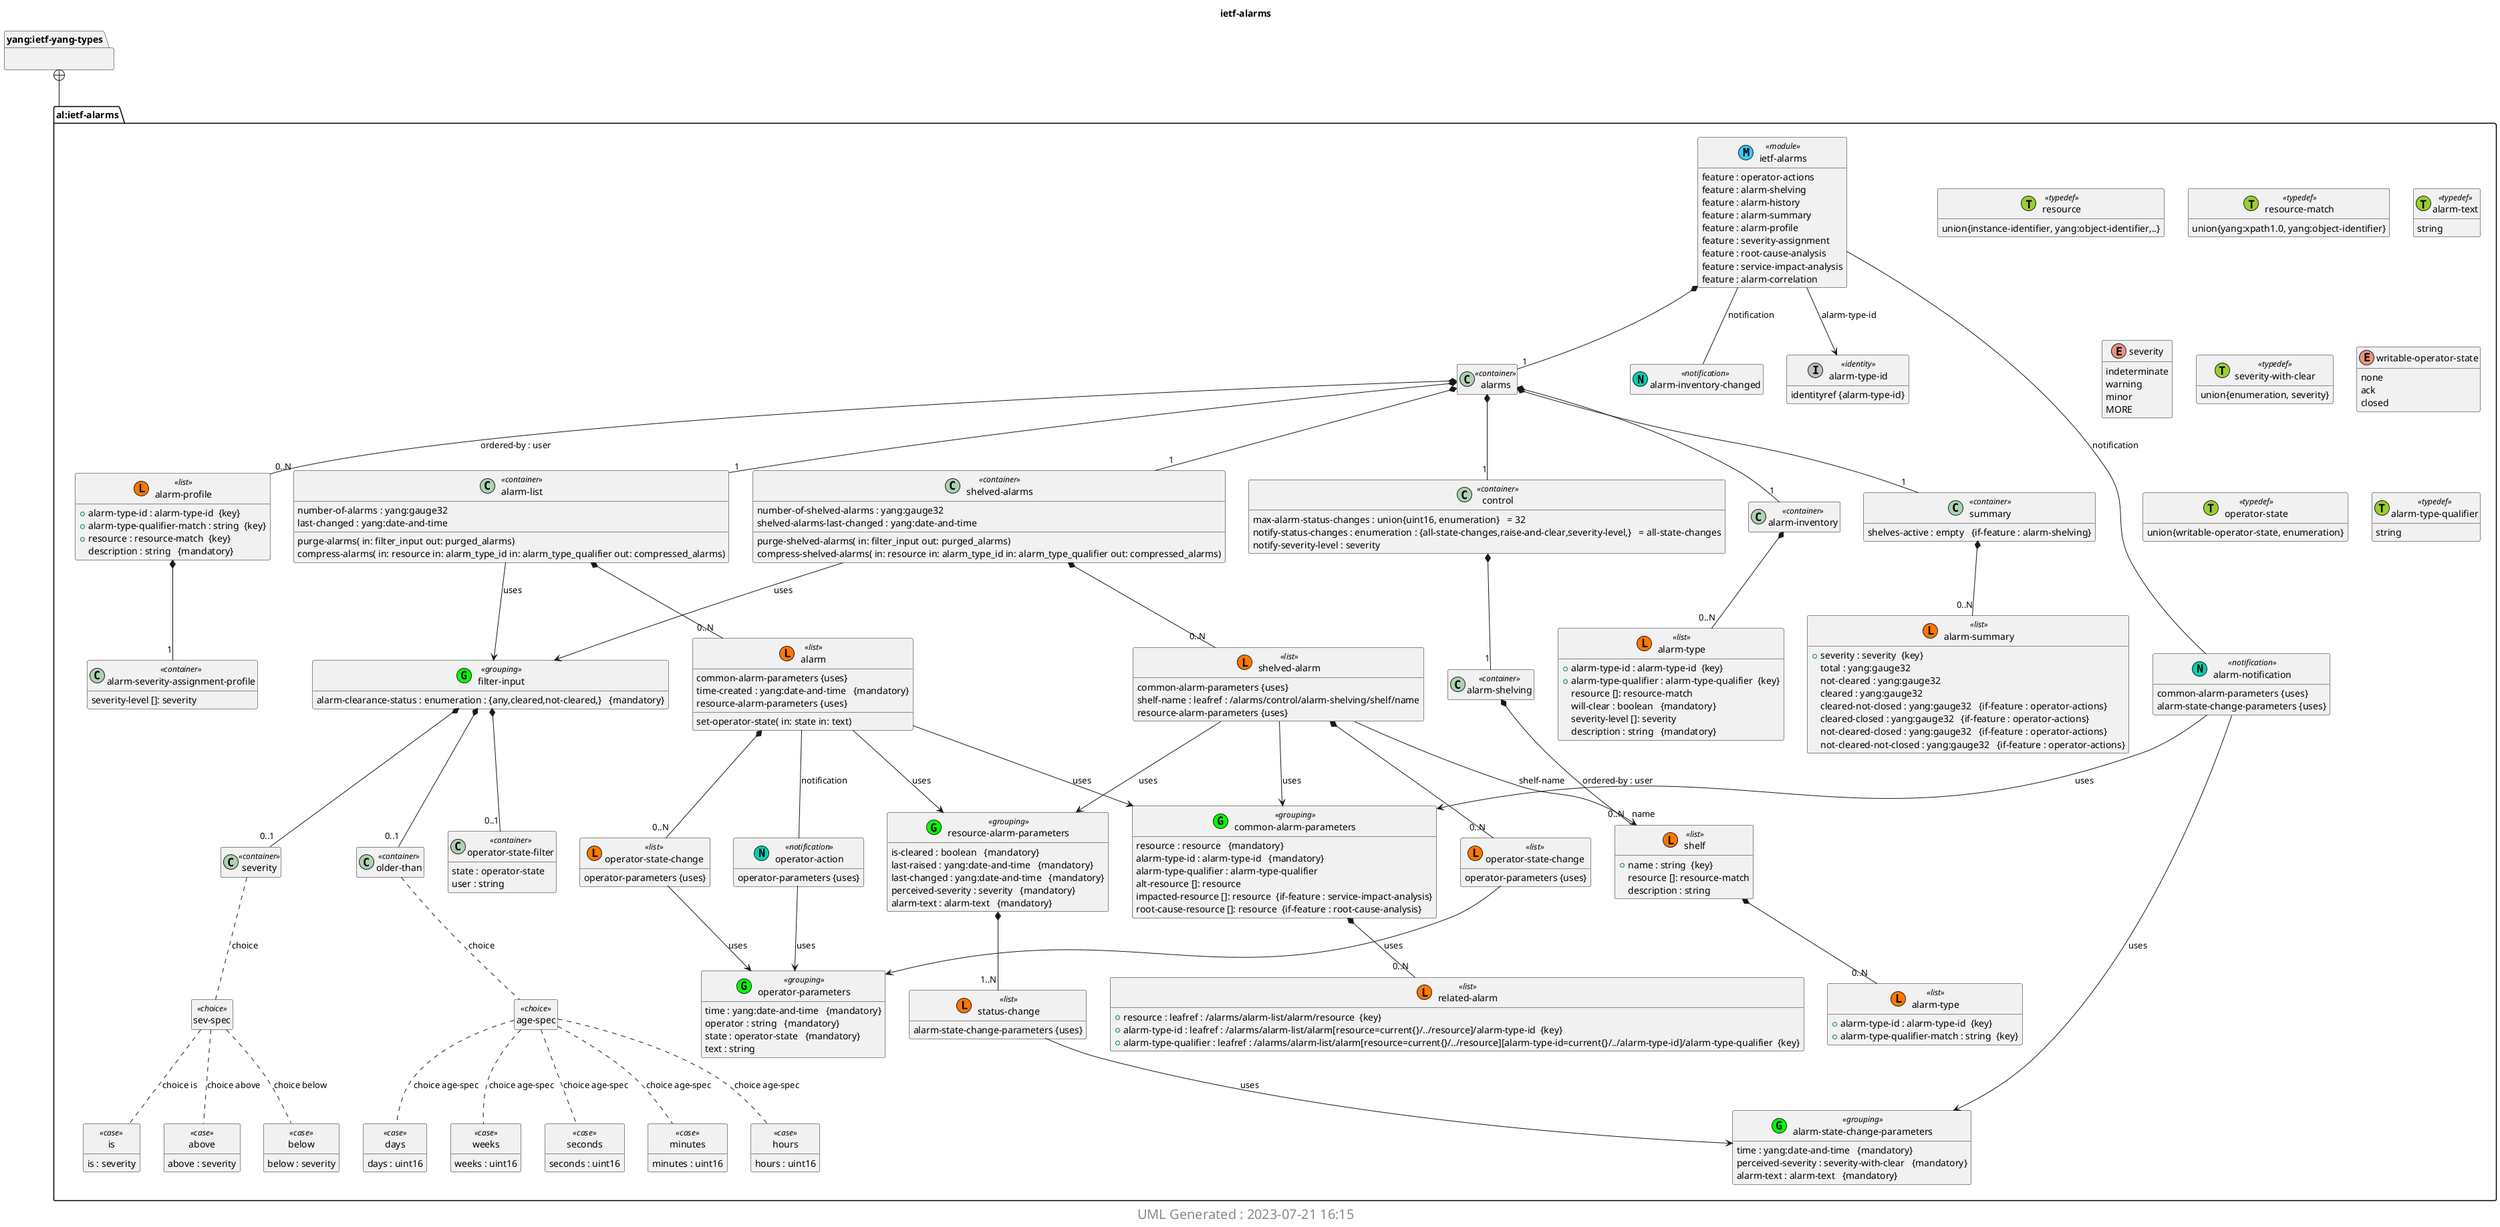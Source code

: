 'Download plantuml from http://plantuml.sourceforge.net/ 
'Generate png with java -jar plantuml.jar <file> 
'Output in img/<module>.png 
'If Java spits out memory error increase heap size with java -Xmx1024m  -jar plantuml.jar <file> 
@startuml img/ietf-alarms.png 
hide empty fields 
hide empty methods 
hide <<case>> circle
hide <<augment>> circle
hide <<choice>> circle
hide <<leafref>> stereotype
hide <<leafref>> circle
page 1x1 
Title ietf-alarms 
package "yang:ietf-yang-types" as yang_ietf_yang_types { 
} 
package "al:ietf-alarms" as al_ietf_alarms { 
} 
package "al:ietf-alarms" as al_ietf_alarms { 
class "ietf-alarms" as ietf_alarms << (M, #33CCFF) module>> 
ietf_alarms : feature : operator-actions 
ietf_alarms : feature : alarm-shelving 
ietf_alarms : feature : alarm-history 
ietf_alarms : feature : alarm-summary 
ietf_alarms : feature : alarm-profile 
ietf_alarms : feature : severity-assignment 
ietf_alarms : feature : root-cause-analysis 
ietf_alarms : feature : service-impact-analysis 
ietf_alarms : feature : alarm-correlation 
class "resource" as resource << (T, YellowGreen) typedef>>
resource : union{instance-identifier, yang:object-identifier,..}
class "resource-match" as resource_match << (T, YellowGreen) typedef>>
resource_match : union{yang:xpath1.0, yang:object-identifier}
class "alarm-text" as alarm_text << (T, YellowGreen) typedef>>
alarm_text : string
enum "severity" as ietf_alarms_I_severity {
indeterminate
warning
minor
MORE
}
class "severity-with-clear" as severity_with_clear << (T, YellowGreen) typedef>>
severity_with_clear : union{enumeration, severity}
enum "writable-operator-state" as ietf_alarms_I_writable_operator_state {
none
ack
closed
}
class "operator-state" as operator_state << (T, YellowGreen) typedef>>
operator_state : union{writable-operator-state, enumeration}
class "alarm-type-id" as alarm_type_id << (T, YellowGreen) typedef>>
alarm_type_id : identityref {alarm-type-id}
class "alarm-type-qualifier" as alarm_type_qualifier << (T, YellowGreen) typedef>>
alarm_type_qualifier : string
class "common-alarm-parameters" as ietf_alarms_I_common_alarm_parameters_grouping <<(G,Lime) grouping>> 
ietf_alarms_I_common_alarm_parameters_grouping : resource : resource   {mandatory}
ietf_alarms_I_common_alarm_parameters_grouping : alarm-type-id : alarm-type-id   {mandatory}
ietf_alarms_I_common_alarm_parameters_grouping : alarm-type-qualifier : alarm-type-qualifier  
ietf_alarms_I_common_alarm_parameters_grouping : alt-resource []: resource 
class "related-alarm" as ietf_alarms_I_common_alarm_parameters_I_related_alarm << (L, #FF7700) list>> 
ietf_alarms_I_common_alarm_parameters_grouping *-- "0..N" ietf_alarms_I_common_alarm_parameters_I_related_alarm 
ietf_alarms_I_common_alarm_parameters_I_related_alarm : +resource : leafref : /alarms/alarm-list/alarm/resource  {key} 
ietf_alarms_I_common_alarm_parameters_I_related_alarm : +alarm-type-id : leafref : /alarms/alarm-list/alarm[resource=current{}/../resource]/alarm-type-id  {key} 
ietf_alarms_I_common_alarm_parameters_I_related_alarm : +alarm-type-qualifier : leafref : /alarms/alarm-list/alarm[resource=current{}/../resource][alarm-type-id=current{}/../alarm-type-id]/alarm-type-qualifier  {key} 
ietf_alarms_I_common_alarm_parameters_grouping : impacted-resource []: resource  {if-feature : service-impact-analysis}
ietf_alarms_I_common_alarm_parameters_grouping : root-cause-resource []: resource  {if-feature : root-cause-analysis}
class "alarm-state-change-parameters" as ietf_alarms_I_alarm_state_change_parameters_grouping <<(G,Lime) grouping>> 
ietf_alarms_I_alarm_state_change_parameters_grouping : time : yang:date-and-time   {mandatory}
ietf_alarms_I_alarm_state_change_parameters_grouping : perceived-severity : severity-with-clear   {mandatory}
ietf_alarms_I_alarm_state_change_parameters_grouping : alarm-text : alarm-text   {mandatory}
class "operator-parameters" as ietf_alarms_I_operator_parameters_grouping <<(G,Lime) grouping>> 
ietf_alarms_I_operator_parameters_grouping : time : yang:date-and-time   {mandatory}
ietf_alarms_I_operator_parameters_grouping : operator : string   {mandatory}
ietf_alarms_I_operator_parameters_grouping : state : operator-state   {mandatory}
ietf_alarms_I_operator_parameters_grouping : text : string  
class "resource-alarm-parameters" as ietf_alarms_I_resource_alarm_parameters_grouping <<(G,Lime) grouping>> 
ietf_alarms_I_resource_alarm_parameters_grouping : is-cleared : boolean   {mandatory}
ietf_alarms_I_resource_alarm_parameters_grouping : last-raised : yang:date-and-time   {mandatory}
ietf_alarms_I_resource_alarm_parameters_grouping : last-changed : yang:date-and-time   {mandatory}
ietf_alarms_I_resource_alarm_parameters_grouping : perceived-severity : severity   {mandatory}
ietf_alarms_I_resource_alarm_parameters_grouping : alarm-text : alarm-text   {mandatory}
class "status-change" as ietf_alarms_I_resource_alarm_parameters_I_status_change << (L, #FF7700) list>> 
ietf_alarms_I_resource_alarm_parameters_grouping *-- "1..N" ietf_alarms_I_resource_alarm_parameters_I_status_change 
ietf_alarms_I_resource_alarm_parameters_I_status_change : alarm-state-change-parameters {uses} 
class "filter-input" as ietf_alarms_I_filter_input_grouping <<(G,Lime) grouping>> 
ietf_alarms_I_filter_input_grouping : alarm-clearance-status : enumeration : {any,cleared,not-cleared,}   {mandatory}
class "older-than" as  ietf_alarms_I_filter_input_I_older_than <<container>> 
ietf_alarms_I_filter_input_grouping *-- "0..1" ietf_alarms_I_filter_input_I_older_than 
class "age-spec" as ietf_alarms_I_filter_input_I_older_than_I_age_spec <<choice>> 
ietf_alarms_I_filter_input_I_older_than .. ietf_alarms_I_filter_input_I_older_than_I_age_spec : choice 
class "seconds" as ietf_alarms_I_filter_input_I_older_than_I_age_spec_I_seconds_case <<case>>
ietf_alarms_I_filter_input_I_older_than_I_age_spec .. ietf_alarms_I_filter_input_I_older_than_I_age_spec_I_seconds_case  : choice age-spec
ietf_alarms_I_filter_input_I_older_than_I_age_spec_I_seconds_case : seconds : uint16  
class "minutes" as ietf_alarms_I_filter_input_I_older_than_I_age_spec_I_minutes_case <<case>>
ietf_alarms_I_filter_input_I_older_than_I_age_spec .. ietf_alarms_I_filter_input_I_older_than_I_age_spec_I_minutes_case  : choice age-spec
ietf_alarms_I_filter_input_I_older_than_I_age_spec_I_minutes_case : minutes : uint16  
class "hours" as ietf_alarms_I_filter_input_I_older_than_I_age_spec_I_hours_case <<case>>
ietf_alarms_I_filter_input_I_older_than_I_age_spec .. ietf_alarms_I_filter_input_I_older_than_I_age_spec_I_hours_case  : choice age-spec
ietf_alarms_I_filter_input_I_older_than_I_age_spec_I_hours_case : hours : uint16  
class "days" as ietf_alarms_I_filter_input_I_older_than_I_age_spec_I_days_case <<case>>
ietf_alarms_I_filter_input_I_older_than_I_age_spec .. ietf_alarms_I_filter_input_I_older_than_I_age_spec_I_days_case  : choice age-spec
ietf_alarms_I_filter_input_I_older_than_I_age_spec_I_days_case : days : uint16  
class "weeks" as ietf_alarms_I_filter_input_I_older_than_I_age_spec_I_weeks_case <<case>>
ietf_alarms_I_filter_input_I_older_than_I_age_spec .. ietf_alarms_I_filter_input_I_older_than_I_age_spec_I_weeks_case  : choice age-spec
ietf_alarms_I_filter_input_I_older_than_I_age_spec_I_weeks_case : weeks : uint16  
class "severity" as  ietf_alarms_I_filter_input_I_severity <<container>> 
ietf_alarms_I_filter_input_grouping *-- "0..1" ietf_alarms_I_filter_input_I_severity 
class "sev-spec" as ietf_alarms_I_filter_input_I_severity_I_sev_spec <<choice>> 
ietf_alarms_I_filter_input_I_severity .. ietf_alarms_I_filter_input_I_severity_I_sev_spec : choice 
class "below" as ietf_alarms_I_filter_input_I_severity_I_sev_spec_I_below_case <<case>> 
ietf_alarms_I_filter_input_I_severity_I_sev_spec .. ietf_alarms_I_filter_input_I_severity_I_sev_spec_I_below_case : choice below
ietf_alarms_I_filter_input_I_severity_I_sev_spec_I_below_case : below : severity  
class "is" as ietf_alarms_I_filter_input_I_severity_I_sev_spec_I_is_case <<case>> 
ietf_alarms_I_filter_input_I_severity_I_sev_spec .. ietf_alarms_I_filter_input_I_severity_I_sev_spec_I_is_case : choice is
ietf_alarms_I_filter_input_I_severity_I_sev_spec_I_is_case : is : severity  
class "above" as ietf_alarms_I_filter_input_I_severity_I_sev_spec_I_above_case <<case>> 
ietf_alarms_I_filter_input_I_severity_I_sev_spec .. ietf_alarms_I_filter_input_I_severity_I_sev_spec_I_above_case : choice above
ietf_alarms_I_filter_input_I_severity_I_sev_spec_I_above_case : above : severity  
class "operator-state-filter" as  ietf_alarms_I_filter_input_I_operator_state_filter <<container>> 
ietf_alarms_I_filter_input_grouping *-- "0..1" ietf_alarms_I_filter_input_I_operator_state_filter 
ietf_alarms_I_filter_input_I_operator_state_filter : state : operator-state  
ietf_alarms_I_filter_input_I_operator_state_filter : user : string  
class "alarms" as  ietf_alarms_I_alarms <<container>> 
ietf_alarms *-- "1" ietf_alarms_I_alarms 
class "control" as  ietf_alarms_I_alarms_I_control <<container>> 
ietf_alarms_I_alarms *-- "1" ietf_alarms_I_alarms_I_control 
ietf_alarms_I_alarms_I_control : max-alarm-status-changes : union{uint16, enumeration}   = 32 
ietf_alarms_I_alarms_I_control : notify-status-changes : enumeration : {all-state-changes,raise-and-clear,severity-level,}   = all-state-changes 
ietf_alarms_I_alarms_I_control : notify-severity-level : severity  
class "alarm-shelving" as  ietf_alarms_I_alarms_I_control_I_alarm_shelving <<container>> 
ietf_alarms_I_alarms_I_control *-- "1" ietf_alarms_I_alarms_I_control_I_alarm_shelving 
class "shelf" as ietf_alarms_I_alarms_I_control_I_alarm_shelving_I_shelf << (L, #FF7700) list>> 
ietf_alarms_I_alarms_I_control_I_alarm_shelving *-- "0..N" ietf_alarms_I_alarms_I_control_I_alarm_shelving_I_shelf : ordered-by : user
ietf_alarms_I_alarms_I_control_I_alarm_shelving_I_shelf : +name : string  {key} 
ietf_alarms_I_alarms_I_control_I_alarm_shelving_I_shelf : resource []: resource-match 
class "alarm-type" as ietf_alarms_I_alarms_I_control_I_alarm_shelving_I_shelf_I_alarm_type << (L, #FF7700) list>> 
ietf_alarms_I_alarms_I_control_I_alarm_shelving_I_shelf *-- "0..N" ietf_alarms_I_alarms_I_control_I_alarm_shelving_I_shelf_I_alarm_type 
ietf_alarms_I_alarms_I_control_I_alarm_shelving_I_shelf_I_alarm_type : +alarm-type-id : alarm-type-id  {key} 
ietf_alarms_I_alarms_I_control_I_alarm_shelving_I_shelf_I_alarm_type : +alarm-type-qualifier-match : string  {key} 
ietf_alarms_I_alarms_I_control_I_alarm_shelving_I_shelf : description : string  
class "alarm-inventory" as  ietf_alarms_I_alarms_I_alarm_inventory <<container>> 
ietf_alarms_I_alarms *-- "1" ietf_alarms_I_alarms_I_alarm_inventory 
class "alarm-type" as ietf_alarms_I_alarms_I_alarm_inventory_I_alarm_type << (L, #FF7700) list>> 
ietf_alarms_I_alarms_I_alarm_inventory *-- "0..N" ietf_alarms_I_alarms_I_alarm_inventory_I_alarm_type 
ietf_alarms_I_alarms_I_alarm_inventory_I_alarm_type : +alarm-type-id : alarm-type-id  {key} 
ietf_alarms_I_alarms_I_alarm_inventory_I_alarm_type : +alarm-type-qualifier : alarm-type-qualifier  {key} 
ietf_alarms_I_alarms_I_alarm_inventory_I_alarm_type : resource []: resource-match 
ietf_alarms_I_alarms_I_alarm_inventory_I_alarm_type : will-clear : boolean   {mandatory}
ietf_alarms_I_alarms_I_alarm_inventory_I_alarm_type : severity-level []: severity 
ietf_alarms_I_alarms_I_alarm_inventory_I_alarm_type : description : string   {mandatory}
class "summary" as  ietf_alarms_I_alarms_I_summary <<container>> 
ietf_alarms_I_alarms *-- "1" ietf_alarms_I_alarms_I_summary 
class "alarm-summary" as ietf_alarms_I_alarms_I_summary_I_alarm_summary << (L, #FF7700) list>> 
ietf_alarms_I_alarms_I_summary *-- "0..N" ietf_alarms_I_alarms_I_summary_I_alarm_summary 
ietf_alarms_I_alarms_I_summary_I_alarm_summary : +severity : severity  {key} 
ietf_alarms_I_alarms_I_summary_I_alarm_summary : total : yang:gauge32  
ietf_alarms_I_alarms_I_summary_I_alarm_summary : not-cleared : yang:gauge32  
ietf_alarms_I_alarms_I_summary_I_alarm_summary : cleared : yang:gauge32  
ietf_alarms_I_alarms_I_summary_I_alarm_summary : cleared-not-closed : yang:gauge32   {if-feature : operator-actions}
ietf_alarms_I_alarms_I_summary_I_alarm_summary : cleared-closed : yang:gauge32   {if-feature : operator-actions}
ietf_alarms_I_alarms_I_summary_I_alarm_summary : not-cleared-closed : yang:gauge32   {if-feature : operator-actions}
ietf_alarms_I_alarms_I_summary_I_alarm_summary : not-cleared-not-closed : yang:gauge32   {if-feature : operator-actions}
ietf_alarms_I_alarms_I_summary : shelves-active : empty   {if-feature : alarm-shelving}
class "alarm-list" as  ietf_alarms_I_alarms_I_alarm_list <<container>> 
ietf_alarms_I_alarms *-- "1" ietf_alarms_I_alarms_I_alarm_list 
ietf_alarms_I_alarms_I_alarm_list : number-of-alarms : yang:gauge32  
ietf_alarms_I_alarms_I_alarm_list : last-changed : yang:date-and-time  
class "alarm" as ietf_alarms_I_alarms_I_alarm_list_I_alarm << (L, #FF7700) list>> 
ietf_alarms_I_alarms_I_alarm_list *-- "0..N" ietf_alarms_I_alarms_I_alarm_list_I_alarm 
ietf_alarms_I_alarms_I_alarm_list_I_alarm : common-alarm-parameters {uses} 
ietf_alarms_I_alarms_I_alarm_list_I_alarm : time-created : yang:date-and-time   {mandatory}
ietf_alarms_I_alarms_I_alarm_list_I_alarm : resource-alarm-parameters {uses} 
class "operator-state-change" as ietf_alarms_I_alarms_I_alarm_list_I_alarm_I_operator_state_change << (L, #FF7700) list>> 
ietf_alarms_I_alarms_I_alarm_list_I_alarm *-- "0..N" ietf_alarms_I_alarms_I_alarm_list_I_alarm_I_operator_state_change 
ietf_alarms_I_alarms_I_alarm_list_I_alarm_I_operator_state_change : operator-parameters {uses} 
ietf_alarms_I_alarms_I_alarm_list_I_alarm : set-operator-state( in: state in: text)
class "operator-action" as ietf_alarms_I_alarms_I_alarm_list_I_alarm_I_operator_action << (N,#00D1B2) notification>> 
ietf_alarms_I_alarms_I_alarm_list_I_alarm -- ietf_alarms_I_alarms_I_alarm_list_I_alarm_I_operator_action : notification 
ietf_alarms_I_alarms_I_alarm_list_I_alarm_I_operator_action : operator-parameters {uses} 
ietf_alarms_I_alarms_I_alarm_list : purge-alarms( in: filter_input out: purged_alarms)
ietf_alarms_I_alarms_I_alarm_list : compress-alarms( in: resource in: alarm_type_id in: alarm_type_qualifier out: compressed_alarms)
class "shelved-alarms" as  ietf_alarms_I_alarms_I_shelved_alarms <<container>> 
ietf_alarms_I_alarms *-- "1" ietf_alarms_I_alarms_I_shelved_alarms 
ietf_alarms_I_alarms_I_shelved_alarms : number-of-shelved-alarms : yang:gauge32  
ietf_alarms_I_alarms_I_shelved_alarms : shelved-alarms-last-changed : yang:date-and-time  
class "shelved-alarm" as ietf_alarms_I_alarms_I_shelved_alarms_I_shelved_alarm << (L, #FF7700) list>> 
ietf_alarms_I_alarms_I_shelved_alarms *-- "0..N" ietf_alarms_I_alarms_I_shelved_alarms_I_shelved_alarm 
ietf_alarms_I_alarms_I_shelved_alarms_I_shelved_alarm : common-alarm-parameters {uses} 
ietf_alarms_I_alarms_I_shelved_alarms_I_shelved_alarm : shelf-name : leafref : /alarms/control/alarm-shelving/shelf/name  
ietf_alarms_I_alarms_I_shelved_alarms_I_shelved_alarm : resource-alarm-parameters {uses} 
class "operator-state-change" as ietf_alarms_I_alarms_I_shelved_alarms_I_shelved_alarm_I_operator_state_change << (L, #FF7700) list>> 
ietf_alarms_I_alarms_I_shelved_alarms_I_shelved_alarm *-- "0..N" ietf_alarms_I_alarms_I_shelved_alarms_I_shelved_alarm_I_operator_state_change 
ietf_alarms_I_alarms_I_shelved_alarms_I_shelved_alarm_I_operator_state_change : operator-parameters {uses} 
ietf_alarms_I_alarms_I_shelved_alarms : purge-shelved-alarms( in: filter_input out: purged_alarms)
ietf_alarms_I_alarms_I_shelved_alarms : compress-shelved-alarms( in: resource in: alarm_type_id in: alarm_type_qualifier out: compressed_alarms)
class "alarm-profile" as ietf_alarms_I_alarms_I_alarm_profile << (L, #FF7700) list>> 
ietf_alarms_I_alarms *-- "0..N" ietf_alarms_I_alarms_I_alarm_profile : ordered-by : user
ietf_alarms_I_alarms_I_alarm_profile : +alarm-type-id : alarm-type-id  {key} 
ietf_alarms_I_alarms_I_alarm_profile : +alarm-type-qualifier-match : string  {key} 
ietf_alarms_I_alarms_I_alarm_profile : +resource : resource-match  {key} 
ietf_alarms_I_alarms_I_alarm_profile : description : string   {mandatory}
class "alarm-severity-assignment-profile" as  ietf_alarms_I_alarms_I_alarm_profile_I_alarm_severity_assignment_profile <<container>> 
ietf_alarms_I_alarms_I_alarm_profile *-- "1" ietf_alarms_I_alarms_I_alarm_profile_I_alarm_severity_assignment_profile 
ietf_alarms_I_alarms_I_alarm_profile_I_alarm_severity_assignment_profile : severity-level []: severity 
class "alarm-notification" as ietf_alarms_I_alarm_notification << (N,#00D1B2) notification>> 
ietf_alarms -- ietf_alarms_I_alarm_notification : notification 
ietf_alarms_I_alarm_notification : common-alarm-parameters {uses} 
ietf_alarms_I_alarm_notification : alarm-state-change-parameters {uses} 
class "alarm-inventory-changed" as ietf_alarms_I_alarm_inventory_changed << (N,#00D1B2) notification>> 
ietf_alarms -- ietf_alarms_I_alarm_inventory_changed : notification 
class "alarm-type-id" as alarm_type_id << (I,Silver) identity>> 
ietf_alarms-->alarm_type_id: alarm-type-id
} 

yang_ietf_yang_types +-- al_ietf_alarms
ietf_alarms_I_resource_alarm_parameters_I_status_change --> ietf_alarms_I_alarm_state_change_parameters_grouping : uses 
ietf_alarms_I_alarms_I_alarm_list_I_alarm --> ietf_alarms_I_common_alarm_parameters_grouping : uses 
ietf_alarms_I_alarms_I_alarm_list_I_alarm --> ietf_alarms_I_resource_alarm_parameters_grouping : uses 
ietf_alarms_I_alarms_I_alarm_list_I_alarm_I_operator_state_change --> ietf_alarms_I_operator_parameters_grouping : uses 
ietf_alarms_I_alarms_I_alarm_list_I_alarm_I_operator_action --> ietf_alarms_I_operator_parameters_grouping : uses 
ietf_alarms_I_alarms_I_alarm_list --> ietf_alarms_I_filter_input_grouping : uses 
ietf_alarms_I_alarms_I_shelved_alarms_I_shelved_alarm --> ietf_alarms_I_common_alarm_parameters_grouping : uses 
ietf_alarms_I_alarms_I_shelved_alarms_I_shelved_alarm --> ietf_alarms_I_resource_alarm_parameters_grouping : uses 
ietf_alarms_I_alarms_I_shelved_alarms_I_shelved_alarm_I_operator_state_change --> ietf_alarms_I_operator_parameters_grouping : uses 
ietf_alarms_I_alarms_I_shelved_alarms --> ietf_alarms_I_filter_input_grouping : uses 
ietf_alarms_I_alarm_notification --> ietf_alarms_I_common_alarm_parameters_grouping : uses 
ietf_alarms_I_alarm_notification --> ietf_alarms_I_alarm_state_change_parameters_grouping : uses 
ietf_alarms_I_alarms_I_shelved_alarms_I_shelved_alarm-->"name"ietf_alarms_I_alarms_I_control_I_alarm_shelving_I_shelf: shelf-name
center footer
 <size:20> UML Generated : 2023-07-21 16:15 </size>
 endfooter 
@enduml 
